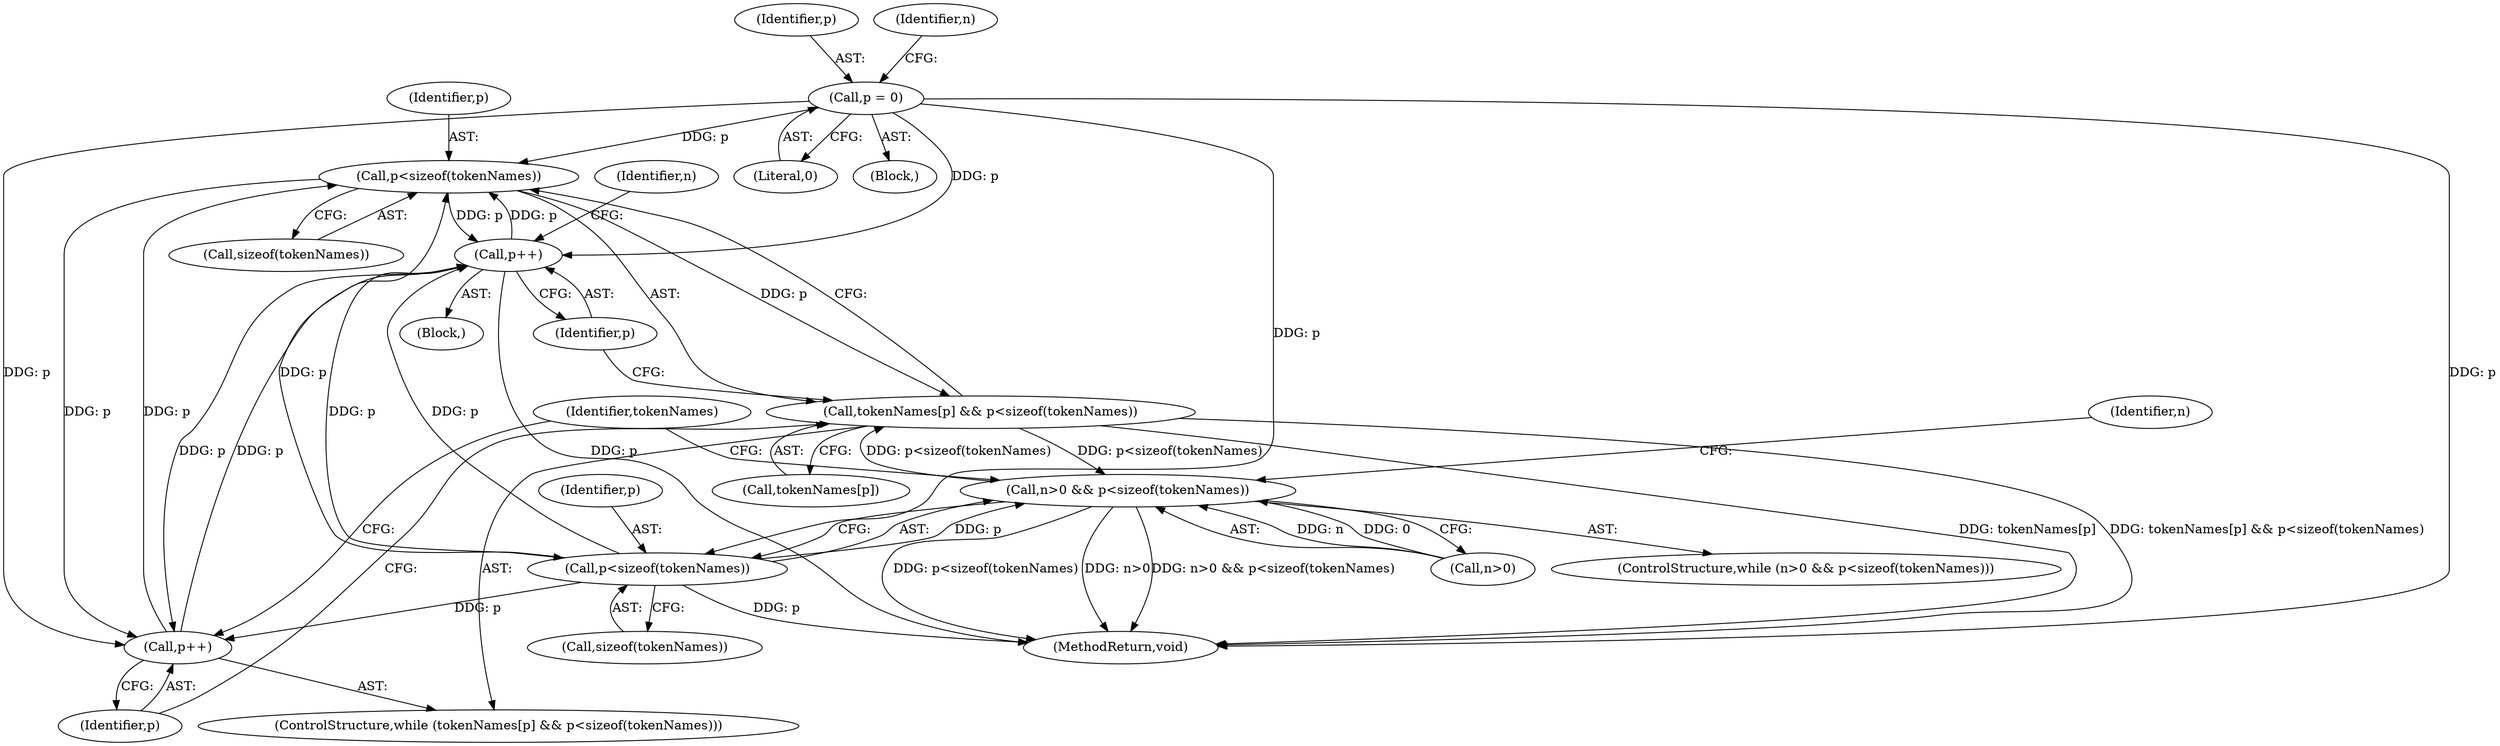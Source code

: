digraph "0_Espruino_0a7619875bf79877907205f6bee08465b89ff10b_0@API" {
"1000307" [label="(Call,p<sizeof(tokenNames))"];
"1000297" [label="(Call,p<sizeof(tokenNames))"];
"1000283" [label="(Call,p = 0)"];
"1000313" [label="(Call,p++)"];
"1000311" [label="(Call,p++)"];
"1000307" [label="(Call,p<sizeof(tokenNames))"];
"1000303" [label="(Call,tokenNames[p] && p<sizeof(tokenNames))"];
"1000293" [label="(Call,n>0 && p<sizeof(tokenNames))"];
"1000305" [label="(Identifier,tokenNames)"];
"1000307" [label="(Call,p<sizeof(tokenNames))"];
"1000303" [label="(Call,tokenNames[p] && p<sizeof(tokenNames))"];
"1000298" [label="(Identifier,p)"];
"1000309" [label="(Call,sizeof(tokenNames))"];
"1000285" [label="(Literal,0)"];
"1000280" [label="(Block,)"];
"1000312" [label="(Identifier,p)"];
"1000319" [label="(Identifier,n)"];
"1000308" [label="(Identifier,p)"];
"1000311" [label="(Call,p++)"];
"1000313" [label="(Call,p++)"];
"1000284" [label="(Identifier,p)"];
"1000292" [label="(ControlStructure,while (n>0 && p<sizeof(tokenNames)))"];
"1000304" [label="(Call,tokenNames[p])"];
"1000302" [label="(ControlStructure,while (tokenNames[p] && p<sizeof(tokenNames)))"];
"1000299" [label="(Call,sizeof(tokenNames))"];
"1000301" [label="(Block,)"];
"1000297" [label="(Call,p<sizeof(tokenNames))"];
"1000283" [label="(Call,p = 0)"];
"1000348" [label="(MethodReturn,void)"];
"1000293" [label="(Call,n>0 && p<sizeof(tokenNames))"];
"1000288" [label="(Identifier,n)"];
"1000294" [label="(Call,n>0)"];
"1000316" [label="(Identifier,n)"];
"1000314" [label="(Identifier,p)"];
"1000307" -> "1000303"  [label="AST: "];
"1000307" -> "1000309"  [label="CFG: "];
"1000308" -> "1000307"  [label="AST: "];
"1000309" -> "1000307"  [label="AST: "];
"1000303" -> "1000307"  [label="CFG: "];
"1000307" -> "1000303"  [label="DDG: p"];
"1000297" -> "1000307"  [label="DDG: p"];
"1000311" -> "1000307"  [label="DDG: p"];
"1000283" -> "1000307"  [label="DDG: p"];
"1000313" -> "1000307"  [label="DDG: p"];
"1000307" -> "1000311"  [label="DDG: p"];
"1000307" -> "1000313"  [label="DDG: p"];
"1000297" -> "1000293"  [label="AST: "];
"1000297" -> "1000299"  [label="CFG: "];
"1000298" -> "1000297"  [label="AST: "];
"1000299" -> "1000297"  [label="AST: "];
"1000293" -> "1000297"  [label="CFG: "];
"1000297" -> "1000348"  [label="DDG: p"];
"1000297" -> "1000293"  [label="DDG: p"];
"1000283" -> "1000297"  [label="DDG: p"];
"1000313" -> "1000297"  [label="DDG: p"];
"1000297" -> "1000311"  [label="DDG: p"];
"1000297" -> "1000313"  [label="DDG: p"];
"1000283" -> "1000280"  [label="AST: "];
"1000283" -> "1000285"  [label="CFG: "];
"1000284" -> "1000283"  [label="AST: "];
"1000285" -> "1000283"  [label="AST: "];
"1000288" -> "1000283"  [label="CFG: "];
"1000283" -> "1000348"  [label="DDG: p"];
"1000283" -> "1000311"  [label="DDG: p"];
"1000283" -> "1000313"  [label="DDG: p"];
"1000313" -> "1000301"  [label="AST: "];
"1000313" -> "1000314"  [label="CFG: "];
"1000314" -> "1000313"  [label="AST: "];
"1000316" -> "1000313"  [label="CFG: "];
"1000313" -> "1000348"  [label="DDG: p"];
"1000313" -> "1000311"  [label="DDG: p"];
"1000311" -> "1000313"  [label="DDG: p"];
"1000311" -> "1000302"  [label="AST: "];
"1000311" -> "1000312"  [label="CFG: "];
"1000312" -> "1000311"  [label="AST: "];
"1000305" -> "1000311"  [label="CFG: "];
"1000303" -> "1000302"  [label="AST: "];
"1000303" -> "1000304"  [label="CFG: "];
"1000304" -> "1000303"  [label="AST: "];
"1000312" -> "1000303"  [label="CFG: "];
"1000314" -> "1000303"  [label="CFG: "];
"1000303" -> "1000348"  [label="DDG: tokenNames[p]"];
"1000303" -> "1000348"  [label="DDG: tokenNames[p] && p<sizeof(tokenNames)"];
"1000303" -> "1000293"  [label="DDG: p<sizeof(tokenNames)"];
"1000293" -> "1000303"  [label="DDG: p<sizeof(tokenNames)"];
"1000293" -> "1000292"  [label="AST: "];
"1000293" -> "1000294"  [label="CFG: "];
"1000294" -> "1000293"  [label="AST: "];
"1000305" -> "1000293"  [label="CFG: "];
"1000319" -> "1000293"  [label="CFG: "];
"1000293" -> "1000348"  [label="DDG: n>0"];
"1000293" -> "1000348"  [label="DDG: n>0 && p<sizeof(tokenNames)"];
"1000293" -> "1000348"  [label="DDG: p<sizeof(tokenNames)"];
"1000294" -> "1000293"  [label="DDG: n"];
"1000294" -> "1000293"  [label="DDG: 0"];
}
